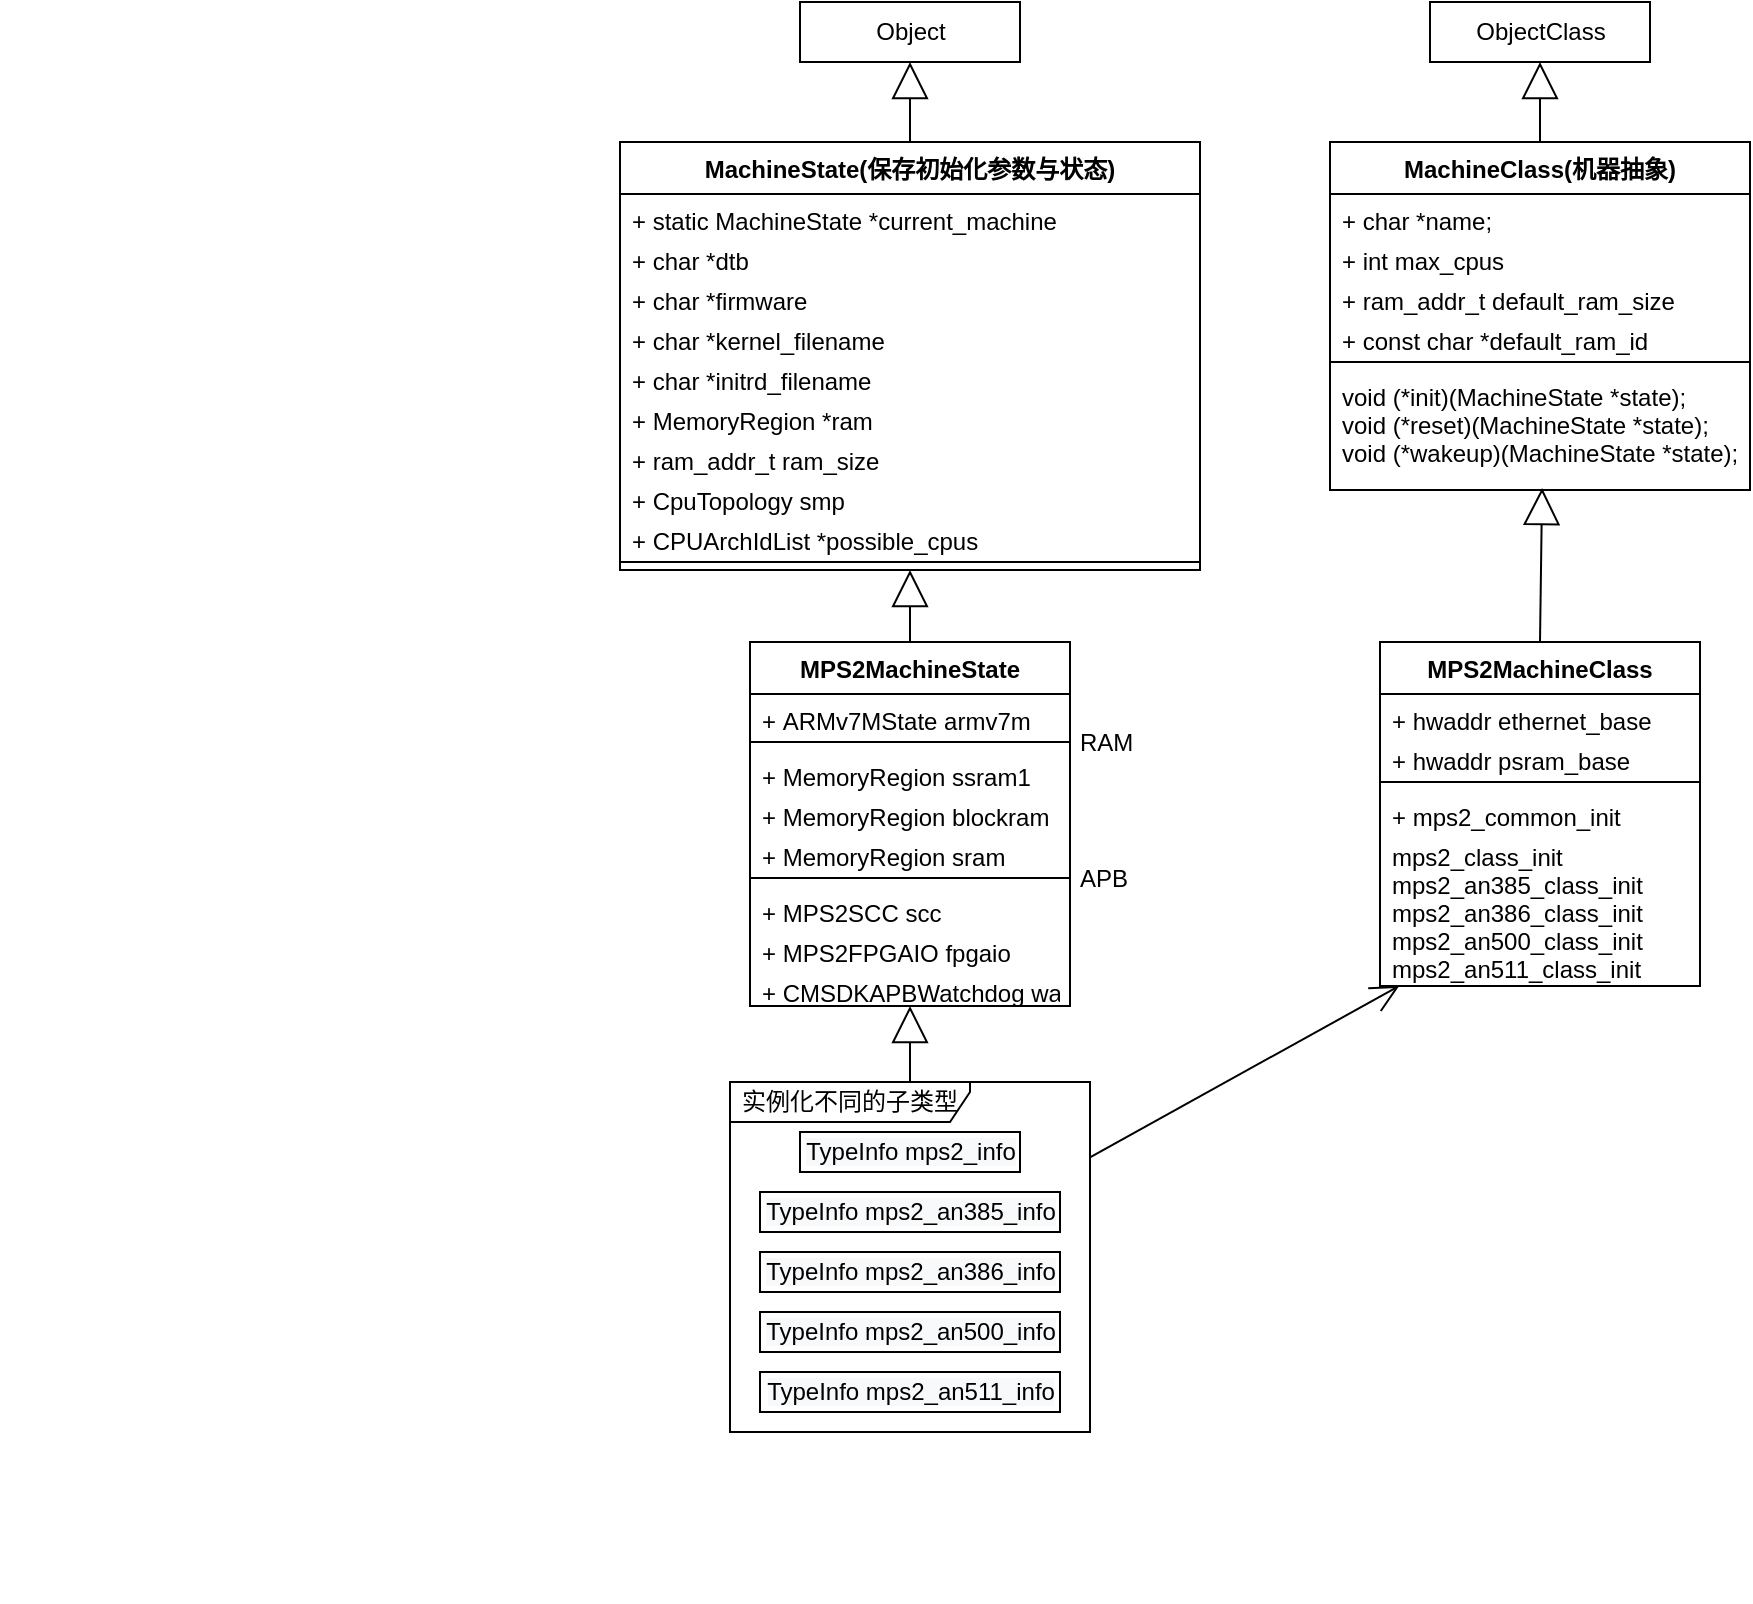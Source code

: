 <mxfile version="16.6.1" type="github">
  <diagram id="dIdX_G1KkQ3wB-MaZZmV" name="Page-1">
    <mxGraphModel dx="2249" dy="849" grid="1" gridSize="10" guides="1" tooltips="1" connect="1" arrows="1" fold="1" page="1" pageScale="1" pageWidth="827" pageHeight="1169" math="0" shadow="0">
      <root>
        <mxCell id="0" />
        <mxCell id="1" parent="0" />
        <mxCell id="NsStf1FApIUiPz_v59kX-1" value="MachineState(保存初始化参数与状态)" style="swimlane;fontStyle=1;align=center;verticalAlign=top;childLayout=stackLayout;horizontal=1;startSize=26;horizontalStack=0;resizeParent=1;resizeParentMax=0;resizeLast=0;collapsible=1;marginBottom=0;" parent="1" vertex="1">
          <mxGeometry x="280" y="140" width="290" height="214" as="geometry" />
        </mxCell>
        <mxCell id="NsStf1FApIUiPz_v59kX-2" value="+ static MachineState *current_machine" style="text;strokeColor=none;fillColor=none;align=left;verticalAlign=top;spacingLeft=4;spacingRight=4;overflow=hidden;rotatable=0;points=[[0,0.5],[1,0.5]];portConstraint=eastwest;" parent="NsStf1FApIUiPz_v59kX-1" vertex="1">
          <mxGeometry y="26" width="290" height="20" as="geometry" />
        </mxCell>
        <mxCell id="NsStf1FApIUiPz_v59kX-18" value="+ char *dtb" style="text;strokeColor=none;fillColor=none;align=left;verticalAlign=top;spacingLeft=4;spacingRight=4;overflow=hidden;rotatable=0;points=[[0,0.5],[1,0.5]];portConstraint=eastwest;" parent="NsStf1FApIUiPz_v59kX-1" vertex="1">
          <mxGeometry y="46" width="290" height="20" as="geometry" />
        </mxCell>
        <mxCell id="NsStf1FApIUiPz_v59kX-19" value="+ char *firmware" style="text;strokeColor=none;fillColor=none;align=left;verticalAlign=top;spacingLeft=4;spacingRight=4;overflow=hidden;rotatable=0;points=[[0,0.5],[1,0.5]];portConstraint=eastwest;" parent="NsStf1FApIUiPz_v59kX-1" vertex="1">
          <mxGeometry y="66" width="290" height="20" as="geometry" />
        </mxCell>
        <mxCell id="NsStf1FApIUiPz_v59kX-20" value="+ char *kernel_filename" style="text;strokeColor=none;fillColor=none;align=left;verticalAlign=top;spacingLeft=4;spacingRight=4;overflow=hidden;rotatable=0;points=[[0,0.5],[1,0.5]];portConstraint=eastwest;" parent="NsStf1FApIUiPz_v59kX-1" vertex="1">
          <mxGeometry y="86" width="290" height="20" as="geometry" />
        </mxCell>
        <mxCell id="NsStf1FApIUiPz_v59kX-21" value="+ char *initrd_filename" style="text;strokeColor=none;fillColor=none;align=left;verticalAlign=top;spacingLeft=4;spacingRight=4;overflow=hidden;rotatable=0;points=[[0,0.5],[1,0.5]];portConstraint=eastwest;" parent="NsStf1FApIUiPz_v59kX-1" vertex="1">
          <mxGeometry y="106" width="290" height="20" as="geometry" />
        </mxCell>
        <mxCell id="NsStf1FApIUiPz_v59kX-9" value="+ MemoryRegion *ram" style="text;strokeColor=none;fillColor=none;align=left;verticalAlign=top;spacingLeft=4;spacingRight=4;overflow=hidden;rotatable=0;points=[[0,0.5],[1,0.5]];portConstraint=eastwest;" parent="NsStf1FApIUiPz_v59kX-1" vertex="1">
          <mxGeometry y="126" width="290" height="20" as="geometry" />
        </mxCell>
        <mxCell id="NsStf1FApIUiPz_v59kX-15" value="+ ram_addr_t ram_size" style="text;strokeColor=none;fillColor=none;align=left;verticalAlign=top;spacingLeft=4;spacingRight=4;overflow=hidden;rotatable=0;points=[[0,0.5],[1,0.5]];portConstraint=eastwest;" parent="NsStf1FApIUiPz_v59kX-1" vertex="1">
          <mxGeometry y="146" width="290" height="20" as="geometry" />
        </mxCell>
        <mxCell id="NsStf1FApIUiPz_v59kX-16" value="+ CpuTopology smp" style="text;strokeColor=none;fillColor=none;align=left;verticalAlign=top;spacingLeft=4;spacingRight=4;overflow=hidden;rotatable=0;points=[[0,0.5],[1,0.5]];portConstraint=eastwest;" parent="NsStf1FApIUiPz_v59kX-1" vertex="1">
          <mxGeometry y="166" width="290" height="20" as="geometry" />
        </mxCell>
        <mxCell id="NsStf1FApIUiPz_v59kX-17" value="+ CPUArchIdList *possible_cpus" style="text;strokeColor=none;fillColor=none;align=left;verticalAlign=top;spacingLeft=4;spacingRight=4;overflow=hidden;rotatable=0;points=[[0,0.5],[1,0.5]];portConstraint=eastwest;" parent="NsStf1FApIUiPz_v59kX-1" vertex="1">
          <mxGeometry y="186" width="290" height="20" as="geometry" />
        </mxCell>
        <mxCell id="NsStf1FApIUiPz_v59kX-3" value="" style="line;strokeWidth=1;fillColor=none;align=left;verticalAlign=middle;spacingTop=-1;spacingLeft=3;spacingRight=3;rotatable=0;labelPosition=right;points=[];portConstraint=eastwest;" parent="NsStf1FApIUiPz_v59kX-1" vertex="1">
          <mxGeometry y="206" width="290" height="8" as="geometry" />
        </mxCell>
        <mxCell id="NsStf1FApIUiPz_v59kX-7" value="Object" style="html=1;" parent="1" vertex="1">
          <mxGeometry x="370" y="70" width="110" height="30" as="geometry" />
        </mxCell>
        <mxCell id="NsStf1FApIUiPz_v59kX-8" value="" style="endArrow=block;endSize=16;endFill=0;html=1;rounded=0;exitX=0.5;exitY=0;exitDx=0;exitDy=0;" parent="1" source="NsStf1FApIUiPz_v59kX-1" target="NsStf1FApIUiPz_v59kX-7" edge="1">
          <mxGeometry width="160" relative="1" as="geometry">
            <mxPoint x="350" y="390" as="sourcePoint" />
            <mxPoint x="510" y="390" as="targetPoint" />
          </mxGeometry>
        </mxCell>
        <mxCell id="EstjiU5TqL2gn_dXMW3X-1" value="MachineClass(机器抽象)" style="swimlane;fontStyle=1;align=center;verticalAlign=top;childLayout=stackLayout;horizontal=1;startSize=26;horizontalStack=0;resizeParent=1;resizeParentMax=0;resizeLast=0;collapsible=1;marginBottom=0;" parent="1" vertex="1">
          <mxGeometry x="635" y="140" width="210" height="174" as="geometry" />
        </mxCell>
        <mxCell id="EstjiU5TqL2gn_dXMW3X-2" value="+ char *name;" style="text;strokeColor=none;fillColor=none;align=left;verticalAlign=top;spacingLeft=4;spacingRight=4;overflow=hidden;rotatable=0;points=[[0,0.5],[1,0.5]];portConstraint=eastwest;" parent="EstjiU5TqL2gn_dXMW3X-1" vertex="1">
          <mxGeometry y="26" width="210" height="20" as="geometry" />
        </mxCell>
        <mxCell id="EstjiU5TqL2gn_dXMW3X-21" value="+ int max_cpus" style="text;strokeColor=none;fillColor=none;align=left;verticalAlign=top;spacingLeft=4;spacingRight=4;overflow=hidden;rotatable=0;points=[[0,0.5],[1,0.5]];portConstraint=eastwest;" parent="EstjiU5TqL2gn_dXMW3X-1" vertex="1">
          <mxGeometry y="46" width="210" height="20" as="geometry" />
        </mxCell>
        <mxCell id="EstjiU5TqL2gn_dXMW3X-22" value="+ ram_addr_t default_ram_size" style="text;strokeColor=none;fillColor=none;align=left;verticalAlign=top;spacingLeft=4;spacingRight=4;overflow=hidden;rotatable=0;points=[[0,0.5],[1,0.5]];portConstraint=eastwest;" parent="EstjiU5TqL2gn_dXMW3X-1" vertex="1">
          <mxGeometry y="66" width="210" height="20" as="geometry" />
        </mxCell>
        <mxCell id="EstjiU5TqL2gn_dXMW3X-23" value="+ const char *default_ram_id" style="text;strokeColor=none;fillColor=none;align=left;verticalAlign=top;spacingLeft=4;spacingRight=4;overflow=hidden;rotatable=0;points=[[0,0.5],[1,0.5]];portConstraint=eastwest;" parent="EstjiU5TqL2gn_dXMW3X-1" vertex="1">
          <mxGeometry y="86" width="210" height="20" as="geometry" />
        </mxCell>
        <mxCell id="EstjiU5TqL2gn_dXMW3X-3" value="" style="line;strokeWidth=1;fillColor=none;align=left;verticalAlign=middle;spacingTop=-1;spacingLeft=3;spacingRight=3;rotatable=0;labelPosition=right;points=[];portConstraint=eastwest;" parent="EstjiU5TqL2gn_dXMW3X-1" vertex="1">
          <mxGeometry y="106" width="210" height="8" as="geometry" />
        </mxCell>
        <mxCell id="EstjiU5TqL2gn_dXMW3X-4" value="void (*init)(MachineState *state);&#xa;void (*reset)(MachineState *state);&#xa;void (*wakeup)(MachineState *state);" style="text;strokeColor=none;fillColor=none;align=left;verticalAlign=top;spacingLeft=4;spacingRight=4;overflow=hidden;rotatable=0;points=[[0,0.5],[1,0.5]];portConstraint=eastwest;" parent="EstjiU5TqL2gn_dXMW3X-1" vertex="1">
          <mxGeometry y="114" width="210" height="60" as="geometry" />
        </mxCell>
        <mxCell id="EstjiU5TqL2gn_dXMW3X-5" value="ObjectClass" style="html=1;" parent="1" vertex="1">
          <mxGeometry x="685" y="70" width="110" height="30" as="geometry" />
        </mxCell>
        <mxCell id="EstjiU5TqL2gn_dXMW3X-6" value="" style="endArrow=block;endSize=16;endFill=0;html=1;rounded=0;exitX=0.5;exitY=0;exitDx=0;exitDy=0;entryX=0.5;entryY=1;entryDx=0;entryDy=0;" parent="1" source="EstjiU5TqL2gn_dXMW3X-1" target="EstjiU5TqL2gn_dXMW3X-5" edge="1">
          <mxGeometry width="160" relative="1" as="geometry">
            <mxPoint x="435" y="180" as="sourcePoint" />
            <mxPoint x="451.471" y="110" as="targetPoint" />
          </mxGeometry>
        </mxCell>
        <mxCell id="EstjiU5TqL2gn_dXMW3X-7" value="MPS2MachineState" style="swimlane;fontStyle=1;align=center;verticalAlign=top;childLayout=stackLayout;horizontal=1;startSize=26;horizontalStack=0;resizeParent=1;resizeParentMax=0;resizeLast=0;collapsible=1;marginBottom=0;" parent="1" vertex="1">
          <mxGeometry x="345" y="390" width="160" height="182" as="geometry" />
        </mxCell>
        <mxCell id="EstjiU5TqL2gn_dXMW3X-8" value="+ ARMv7MState armv7m" style="text;strokeColor=none;fillColor=none;align=left;verticalAlign=top;spacingLeft=4;spacingRight=4;overflow=hidden;rotatable=0;points=[[0,0.5],[1,0.5]];portConstraint=eastwest;" parent="EstjiU5TqL2gn_dXMW3X-7" vertex="1">
          <mxGeometry y="26" width="160" height="20" as="geometry" />
        </mxCell>
        <mxCell id="EstjiU5TqL2gn_dXMW3X-9" value="RAM" style="line;strokeWidth=1;fillColor=none;align=left;verticalAlign=middle;spacingTop=-1;spacingLeft=3;spacingRight=3;rotatable=0;labelPosition=right;points=[];portConstraint=eastwest;" parent="EstjiU5TqL2gn_dXMW3X-7" vertex="1">
          <mxGeometry y="46" width="160" height="8" as="geometry" />
        </mxCell>
        <mxCell id="EstjiU5TqL2gn_dXMW3X-26" value="+ MemoryRegion ssram1" style="text;strokeColor=none;fillColor=none;align=left;verticalAlign=top;spacingLeft=4;spacingRight=4;overflow=hidden;rotatable=0;points=[[0,0.5],[1,0.5]];portConstraint=eastwest;" parent="EstjiU5TqL2gn_dXMW3X-7" vertex="1">
          <mxGeometry y="54" width="160" height="20" as="geometry" />
        </mxCell>
        <mxCell id="EstjiU5TqL2gn_dXMW3X-27" value="+ MemoryRegion blockram" style="text;strokeColor=none;fillColor=none;align=left;verticalAlign=top;spacingLeft=4;spacingRight=4;overflow=hidden;rotatable=0;points=[[0,0.5],[1,0.5]];portConstraint=eastwest;" parent="EstjiU5TqL2gn_dXMW3X-7" vertex="1">
          <mxGeometry y="74" width="160" height="20" as="geometry" />
        </mxCell>
        <mxCell id="EstjiU5TqL2gn_dXMW3X-28" value="+ MemoryRegion sram" style="text;strokeColor=none;fillColor=none;align=left;verticalAlign=top;spacingLeft=4;spacingRight=4;overflow=hidden;rotatable=0;points=[[0,0.5],[1,0.5]];portConstraint=eastwest;" parent="EstjiU5TqL2gn_dXMW3X-7" vertex="1">
          <mxGeometry y="94" width="160" height="20" as="geometry" />
        </mxCell>
        <mxCell id="EstjiU5TqL2gn_dXMW3X-30" value="APB" style="line;strokeWidth=1;fillColor=none;align=left;verticalAlign=middle;spacingTop=-1;spacingLeft=3;spacingRight=3;rotatable=0;labelPosition=right;points=[];portConstraint=eastwest;" parent="EstjiU5TqL2gn_dXMW3X-7" vertex="1">
          <mxGeometry y="114" width="160" height="8" as="geometry" />
        </mxCell>
        <mxCell id="EstjiU5TqL2gn_dXMW3X-29" value="+ MPS2SCC scc" style="text;strokeColor=none;fillColor=none;align=left;verticalAlign=top;spacingLeft=4;spacingRight=4;overflow=hidden;rotatable=0;points=[[0,0.5],[1,0.5]];portConstraint=eastwest;" parent="EstjiU5TqL2gn_dXMW3X-7" vertex="1">
          <mxGeometry y="122" width="160" height="20" as="geometry" />
        </mxCell>
        <mxCell id="EstjiU5TqL2gn_dXMW3X-35" value="+ MPS2FPGAIO fpgaio" style="text;strokeColor=none;fillColor=none;align=left;verticalAlign=top;spacingLeft=4;spacingRight=4;overflow=hidden;rotatable=0;points=[[0,0.5],[1,0.5]];portConstraint=eastwest;" parent="EstjiU5TqL2gn_dXMW3X-7" vertex="1">
          <mxGeometry y="142" width="160" height="20" as="geometry" />
        </mxCell>
        <mxCell id="EstjiU5TqL2gn_dXMW3X-34" value="+ CMSDKAPBWatchdog watchdog" style="text;strokeColor=none;fillColor=none;align=left;verticalAlign=top;spacingLeft=4;spacingRight=4;overflow=hidden;rotatable=0;points=[[0,0.5],[1,0.5]];portConstraint=eastwest;" parent="EstjiU5TqL2gn_dXMW3X-7" vertex="1">
          <mxGeometry y="162" width="160" height="20" as="geometry" />
        </mxCell>
        <mxCell id="EstjiU5TqL2gn_dXMW3X-11" value="MPS2MachineClass" style="swimlane;fontStyle=1;align=center;verticalAlign=top;childLayout=stackLayout;horizontal=1;startSize=26;horizontalStack=0;resizeParent=1;resizeParentMax=0;resizeLast=0;collapsible=1;marginBottom=0;" parent="1" vertex="1">
          <mxGeometry x="660" y="390" width="160" height="172" as="geometry" />
        </mxCell>
        <mxCell id="EstjiU5TqL2gn_dXMW3X-12" value="+ hwaddr ethernet_base" style="text;strokeColor=none;fillColor=none;align=left;verticalAlign=top;spacingLeft=4;spacingRight=4;overflow=hidden;rotatable=0;points=[[0,0.5],[1,0.5]];portConstraint=eastwest;" parent="EstjiU5TqL2gn_dXMW3X-11" vertex="1">
          <mxGeometry y="26" width="160" height="20" as="geometry" />
        </mxCell>
        <mxCell id="EstjiU5TqL2gn_dXMW3X-24" value="+ hwaddr psram_base" style="text;strokeColor=none;fillColor=none;align=left;verticalAlign=top;spacingLeft=4;spacingRight=4;overflow=hidden;rotatable=0;points=[[0,0.5],[1,0.5]];portConstraint=eastwest;" parent="EstjiU5TqL2gn_dXMW3X-11" vertex="1">
          <mxGeometry y="46" width="160" height="20" as="geometry" />
        </mxCell>
        <mxCell id="EstjiU5TqL2gn_dXMW3X-13" value="" style="line;strokeWidth=1;fillColor=none;align=left;verticalAlign=middle;spacingTop=-1;spacingLeft=3;spacingRight=3;rotatable=0;labelPosition=right;points=[];portConstraint=eastwest;" parent="EstjiU5TqL2gn_dXMW3X-11" vertex="1">
          <mxGeometry y="66" width="160" height="8" as="geometry" />
        </mxCell>
        <mxCell id="EstjiU5TqL2gn_dXMW3X-48" value="+ mps2_common_init" style="text;strokeColor=none;fillColor=none;align=left;verticalAlign=top;spacingLeft=4;spacingRight=4;overflow=hidden;rotatable=0;points=[[0,0.5],[1,0.5]];portConstraint=eastwest;" parent="EstjiU5TqL2gn_dXMW3X-11" vertex="1">
          <mxGeometry y="74" width="160" height="20" as="geometry" />
        </mxCell>
        <mxCell id="EstjiU5TqL2gn_dXMW3X-14" value="mps2_class_init&#xa;mps2_an385_class_init&#xa;mps2_an386_class_init&#xa;mps2_an500_class_init&#xa;mps2_an511_class_init" style="text;strokeColor=none;fillColor=none;align=left;verticalAlign=top;spacingLeft=4;spacingRight=4;overflow=hidden;rotatable=0;points=[[0,0.5],[1,0.5]];portConstraint=eastwest;" parent="EstjiU5TqL2gn_dXMW3X-11" vertex="1">
          <mxGeometry y="94" width="160" height="78" as="geometry" />
        </mxCell>
        <mxCell id="EstjiU5TqL2gn_dXMW3X-15" value="" style="endArrow=block;endSize=16;endFill=0;html=1;rounded=0;exitX=0.5;exitY=0;exitDx=0;exitDy=0;entryX=0.505;entryY=0.983;entryDx=0;entryDy=0;entryPerimeter=0;" parent="1" source="EstjiU5TqL2gn_dXMW3X-11" target="EstjiU5TqL2gn_dXMW3X-4" edge="1">
          <mxGeometry width="160" relative="1" as="geometry">
            <mxPoint x="750" y="150" as="sourcePoint" />
            <mxPoint x="750" y="110" as="targetPoint" />
          </mxGeometry>
        </mxCell>
        <mxCell id="EstjiU5TqL2gn_dXMW3X-16" value="" style="endArrow=block;endSize=16;endFill=0;html=1;rounded=0;exitX=0.5;exitY=0;exitDx=0;exitDy=0;entryX=0.5;entryY=1;entryDx=0;entryDy=0;" parent="1" source="EstjiU5TqL2gn_dXMW3X-7" target="NsStf1FApIUiPz_v59kX-1" edge="1">
          <mxGeometry width="160" relative="1" as="geometry">
            <mxPoint x="750" y="350" as="sourcePoint" />
            <mxPoint x="425" y="380" as="targetPoint" />
          </mxGeometry>
        </mxCell>
        <mxCell id="EstjiU5TqL2gn_dXMW3X-36" value="&#xa;&#xa;&lt;span style=&quot;color: rgb(0, 0, 0); font-family: helvetica; font-size: 12px; font-style: normal; font-weight: 400; letter-spacing: normal; text-align: left; text-indent: 0px; text-transform: none; word-spacing: 0px; background-color: rgb(248, 249, 250); display: inline; float: none;&quot;&gt;TypeInfo mps2_info&lt;/span&gt;&#xa;&#xa;" style="html=1;" parent="1" vertex="1">
          <mxGeometry x="370" y="635" width="110" height="20" as="geometry" />
        </mxCell>
        <mxCell id="EstjiU5TqL2gn_dXMW3X-37" value="&lt;br&gt;&lt;br&gt;&lt;br&gt;" style="text;whiteSpace=wrap;html=1;" parent="1" vertex="1">
          <mxGeometry x="-30" y="780" width="170" height="90" as="geometry" />
        </mxCell>
        <mxCell id="EstjiU5TqL2gn_dXMW3X-38" value="&#xa;&#xa;&lt;span style=&quot;color: rgb(0, 0, 0); font-family: helvetica; font-size: 12px; font-style: normal; font-weight: 400; letter-spacing: normal; text-align: left; text-indent: 0px; text-transform: none; word-spacing: 0px; background-color: rgb(248, 249, 250); display: inline; float: none;&quot;&gt;TypeInfo mps2_an385_info&lt;/span&gt;&#xa;&#xa;" style="html=1;" parent="1" vertex="1">
          <mxGeometry x="350" y="665" width="150" height="20" as="geometry" />
        </mxCell>
        <mxCell id="EstjiU5TqL2gn_dXMW3X-41" value="&#xa;&#xa;&lt;span style=&quot;color: rgb(0, 0, 0); font-family: helvetica; font-size: 12px; font-style: normal; font-weight: 400; letter-spacing: normal; text-align: left; text-indent: 0px; text-transform: none; word-spacing: 0px; background-color: rgb(248, 249, 250); display: inline; float: none;&quot;&gt;TypeInfo mps2_an386_info&lt;/span&gt;&lt;br style=&quot;color: rgb(0, 0, 0); font-family: helvetica; font-size: 12px; font-style: normal; font-weight: 400; letter-spacing: normal; text-align: left; text-indent: 0px; text-transform: none; word-spacing: 0px; background-color: rgb(248, 249, 250);&quot;&gt;&#xa;&#xa;" style="html=1;" parent="1" vertex="1">
          <mxGeometry x="350" y="695" width="150" height="20" as="geometry" />
        </mxCell>
        <mxCell id="EstjiU5TqL2gn_dXMW3X-42" value="&#xa;&#xa;&lt;span style=&quot;color: rgb(0, 0, 0); font-family: helvetica; font-size: 12px; font-style: normal; font-weight: 400; letter-spacing: normal; text-align: left; text-indent: 0px; text-transform: none; word-spacing: 0px; background-color: rgb(248, 249, 250); display: inline; float: none;&quot;&gt;TypeInfo mps2_an500_info&lt;/span&gt;&#xa;&#xa;" style="html=1;" parent="1" vertex="1">
          <mxGeometry x="350" y="725" width="150" height="20" as="geometry" />
        </mxCell>
        <mxCell id="EstjiU5TqL2gn_dXMW3X-45" value="&lt;span&gt;实例化不同的子类型&lt;/span&gt;" style="shape=umlFrame;whiteSpace=wrap;html=1;width=120;height=20;" parent="1" vertex="1">
          <mxGeometry x="335" y="610" width="180" height="175" as="geometry" />
        </mxCell>
        <mxCell id="EstjiU5TqL2gn_dXMW3X-43" value="&#xa;&#xa;&lt;span style=&quot;color: rgb(0, 0, 0); font-family: helvetica; font-size: 12px; font-style: normal; font-weight: 400; letter-spacing: normal; text-align: left; text-indent: 0px; text-transform: none; word-spacing: 0px; background-color: rgb(248, 249, 250); display: inline; float: none;&quot;&gt;TypeInfo mps2_an511_info&lt;/span&gt;&#xa;&#xa;" style="html=1;" parent="1" vertex="1">
          <mxGeometry x="350" y="755" width="150" height="20" as="geometry" />
        </mxCell>
        <mxCell id="EstjiU5TqL2gn_dXMW3X-46" value="" style="endArrow=block;endSize=16;endFill=0;html=1;rounded=0;" parent="1" source="EstjiU5TqL2gn_dXMW3X-45" edge="1" target="EstjiU5TqL2gn_dXMW3X-34">
          <mxGeometry width="160" relative="1" as="geometry">
            <mxPoint x="424" y="400" as="sourcePoint" />
            <mxPoint x="425" y="600" as="targetPoint" />
          </mxGeometry>
        </mxCell>
        <mxCell id="EstjiU5TqL2gn_dXMW3X-47" value="" style="endArrow=open;endFill=1;endSize=12;html=1;rounded=0;" parent="1" source="EstjiU5TqL2gn_dXMW3X-45" target="EstjiU5TqL2gn_dXMW3X-14" edge="1">
          <mxGeometry width="160" relative="1" as="geometry">
            <mxPoint x="510" y="660" as="sourcePoint" />
            <mxPoint x="670" y="660" as="targetPoint" />
          </mxGeometry>
        </mxCell>
      </root>
    </mxGraphModel>
  </diagram>
</mxfile>

